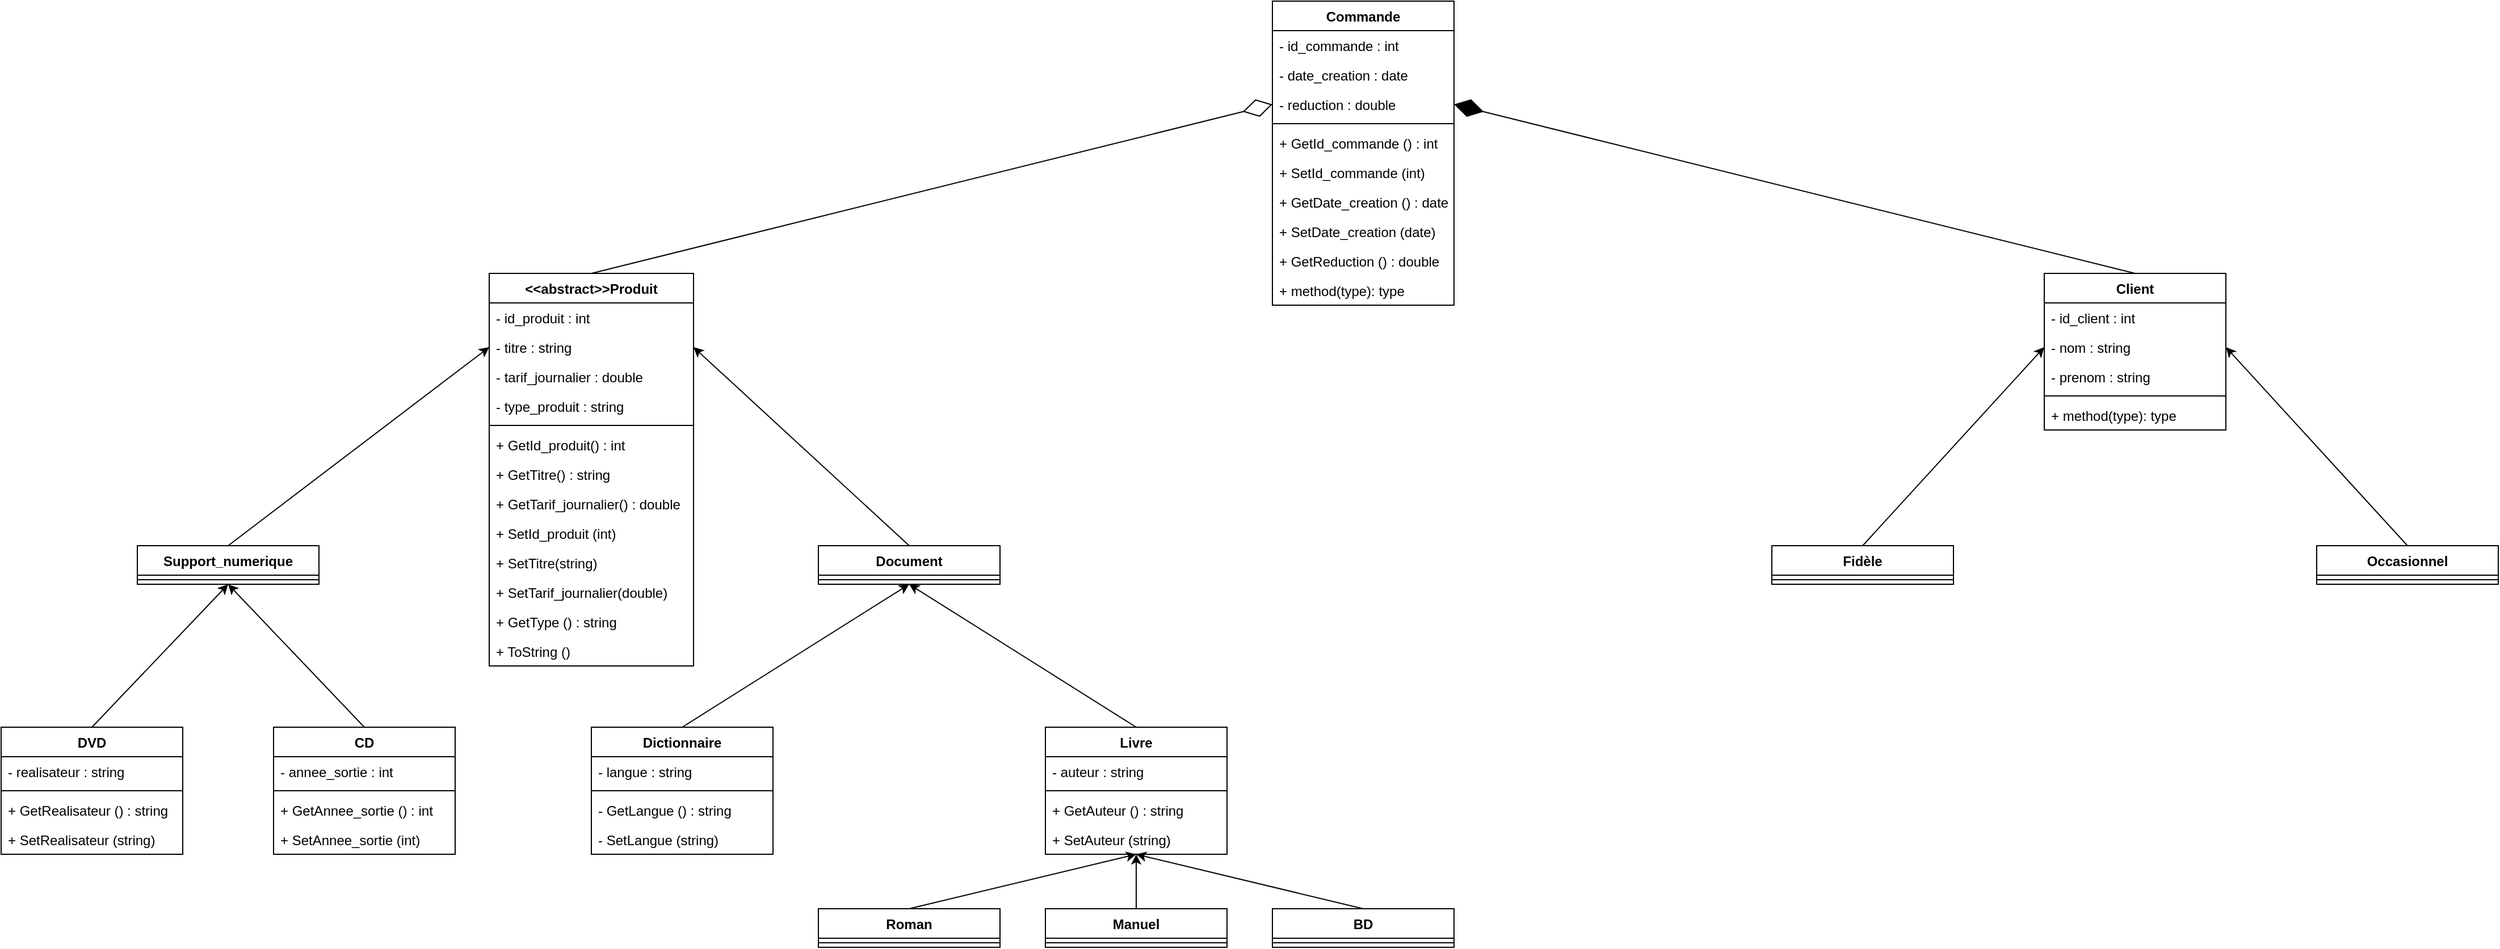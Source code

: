 <mxfile version="12.9.14" type="github">
  <diagram id="Si2locz9k4Dn_10qz3O4" name="Page-1">
    <mxGraphModel dx="1673" dy="1996" grid="1" gridSize="10" guides="1" tooltips="1" connect="1" arrows="1" fold="1" page="1" pageScale="1" pageWidth="850" pageHeight="1100" math="0" shadow="0">
      <root>
        <mxCell id="0" />
        <mxCell id="1" parent="0" />
        <mxCell id="rb-MqD_NAWT4kMZUoV1C-5" value="DVD" style="swimlane;fontStyle=1;align=center;verticalAlign=top;childLayout=stackLayout;horizontal=1;startSize=26;horizontalStack=0;resizeParent=1;resizeParentMax=0;resizeLast=0;collapsible=1;marginBottom=0;" parent="1" vertex="1">
          <mxGeometry x="80" y="480" width="160" height="112" as="geometry" />
        </mxCell>
        <mxCell id="rb-MqD_NAWT4kMZUoV1C-6" value="- realisateur : string" style="text;strokeColor=none;fillColor=none;align=left;verticalAlign=top;spacingLeft=4;spacingRight=4;overflow=hidden;rotatable=0;points=[[0,0.5],[1,0.5]];portConstraint=eastwest;" parent="rb-MqD_NAWT4kMZUoV1C-5" vertex="1">
          <mxGeometry y="26" width="160" height="26" as="geometry" />
        </mxCell>
        <mxCell id="rb-MqD_NAWT4kMZUoV1C-7" value="" style="line;strokeWidth=1;fillColor=none;align=left;verticalAlign=middle;spacingTop=-1;spacingLeft=3;spacingRight=3;rotatable=0;labelPosition=right;points=[];portConstraint=eastwest;" parent="rb-MqD_NAWT4kMZUoV1C-5" vertex="1">
          <mxGeometry y="52" width="160" height="8" as="geometry" />
        </mxCell>
        <mxCell id="-dDH8bVXpHRhX4S_NSb0-21" value="+ GetRealisateur () : string" style="text;strokeColor=none;fillColor=none;align=left;verticalAlign=top;spacingLeft=4;spacingRight=4;overflow=hidden;rotatable=0;points=[[0,0.5],[1,0.5]];portConstraint=eastwest;" vertex="1" parent="rb-MqD_NAWT4kMZUoV1C-5">
          <mxGeometry y="60" width="160" height="26" as="geometry" />
        </mxCell>
        <mxCell id="-dDH8bVXpHRhX4S_NSb0-22" value="+ SetRealisateur (string)" style="text;strokeColor=none;fillColor=none;align=left;verticalAlign=top;spacingLeft=4;spacingRight=4;overflow=hidden;rotatable=0;points=[[0,0.5],[1,0.5]];portConstraint=eastwest;" vertex="1" parent="rb-MqD_NAWT4kMZUoV1C-5">
          <mxGeometry y="86" width="160" height="26" as="geometry" />
        </mxCell>
        <mxCell id="rb-MqD_NAWT4kMZUoV1C-9" value="CD" style="swimlane;fontStyle=1;align=center;verticalAlign=top;childLayout=stackLayout;horizontal=1;startSize=26;horizontalStack=0;resizeParent=1;resizeParentMax=0;resizeLast=0;collapsible=1;marginBottom=0;" parent="1" vertex="1">
          <mxGeometry x="320" y="480" width="160" height="112" as="geometry" />
        </mxCell>
        <mxCell id="rb-MqD_NAWT4kMZUoV1C-10" value="- annee_sortie : int" style="text;strokeColor=none;fillColor=none;align=left;verticalAlign=top;spacingLeft=4;spacingRight=4;overflow=hidden;rotatable=0;points=[[0,0.5],[1,0.5]];portConstraint=eastwest;" parent="rb-MqD_NAWT4kMZUoV1C-9" vertex="1">
          <mxGeometry y="26" width="160" height="26" as="geometry" />
        </mxCell>
        <mxCell id="rb-MqD_NAWT4kMZUoV1C-11" value="" style="line;strokeWidth=1;fillColor=none;align=left;verticalAlign=middle;spacingTop=-1;spacingLeft=3;spacingRight=3;rotatable=0;labelPosition=right;points=[];portConstraint=eastwest;" parent="rb-MqD_NAWT4kMZUoV1C-9" vertex="1">
          <mxGeometry y="52" width="160" height="8" as="geometry" />
        </mxCell>
        <mxCell id="-dDH8bVXpHRhX4S_NSb0-23" value="+ GetAnnee_sortie () : int" style="text;strokeColor=none;fillColor=none;align=left;verticalAlign=top;spacingLeft=4;spacingRight=4;overflow=hidden;rotatable=0;points=[[0,0.5],[1,0.5]];portConstraint=eastwest;" vertex="1" parent="rb-MqD_NAWT4kMZUoV1C-9">
          <mxGeometry y="60" width="160" height="26" as="geometry" />
        </mxCell>
        <mxCell id="-dDH8bVXpHRhX4S_NSb0-24" value="+ SetAnnee_sortie (int)" style="text;strokeColor=none;fillColor=none;align=left;verticalAlign=top;spacingLeft=4;spacingRight=4;overflow=hidden;rotatable=0;points=[[0,0.5],[1,0.5]];portConstraint=eastwest;" vertex="1" parent="rb-MqD_NAWT4kMZUoV1C-9">
          <mxGeometry y="86" width="160" height="26" as="geometry" />
        </mxCell>
        <mxCell id="tzq9qLVQ6whCQIbnyR1z-1" value="Support_numerique" style="swimlane;fontStyle=1;align=center;verticalAlign=top;childLayout=stackLayout;horizontal=1;startSize=26;horizontalStack=0;resizeParent=1;resizeParentMax=0;resizeLast=0;collapsible=1;marginBottom=0;" parent="1" vertex="1">
          <mxGeometry x="200" y="320" width="160" height="34" as="geometry" />
        </mxCell>
        <mxCell id="tzq9qLVQ6whCQIbnyR1z-3" value="" style="line;strokeWidth=1;fillColor=none;align=left;verticalAlign=middle;spacingTop=-1;spacingLeft=3;spacingRight=3;rotatable=0;labelPosition=right;points=[];portConstraint=eastwest;" parent="tzq9qLVQ6whCQIbnyR1z-1" vertex="1">
          <mxGeometry y="26" width="160" height="8" as="geometry" />
        </mxCell>
        <mxCell id="rb-MqD_NAWT4kMZUoV1C-13" value="Document" style="swimlane;fontStyle=1;align=center;verticalAlign=top;childLayout=stackLayout;horizontal=1;startSize=26;horizontalStack=0;resizeParent=1;resizeParentMax=0;resizeLast=0;collapsible=1;marginBottom=0;" parent="1" vertex="1">
          <mxGeometry x="800" y="320" width="160" height="34" as="geometry" />
        </mxCell>
        <mxCell id="rb-MqD_NAWT4kMZUoV1C-15" value="" style="line;strokeWidth=1;fillColor=none;align=left;verticalAlign=middle;spacingTop=-1;spacingLeft=3;spacingRight=3;rotatable=0;labelPosition=right;points=[];portConstraint=eastwest;" parent="rb-MqD_NAWT4kMZUoV1C-13" vertex="1">
          <mxGeometry y="26" width="160" height="8" as="geometry" />
        </mxCell>
        <mxCell id="tzq9qLVQ6whCQIbnyR1z-5" value="" style="endArrow=classic;html=1;entryX=1;entryY=0.5;entryDx=0;entryDy=0;exitX=0.5;exitY=0;exitDx=0;exitDy=0;" parent="1" source="rb-MqD_NAWT4kMZUoV1C-13" target="meF54CxMP4Rzf3T3WrZb-1" edge="1">
          <mxGeometry width="50" height="50" relative="1" as="geometry">
            <mxPoint x="950" y="120" as="sourcePoint" />
            <mxPoint x="750" y="430" as="targetPoint" />
          </mxGeometry>
        </mxCell>
        <mxCell id="tzq9qLVQ6whCQIbnyR1z-6" value="" style="endArrow=classic;html=1;entryX=0;entryY=0.5;entryDx=0;entryDy=0;exitX=0.5;exitY=0;exitDx=0;exitDy=0;" parent="1" source="tzq9qLVQ6whCQIbnyR1z-1" target="meF54CxMP4Rzf3T3WrZb-1" edge="1">
          <mxGeometry width="50" height="50" relative="1" as="geometry">
            <mxPoint x="700" y="480" as="sourcePoint" />
            <mxPoint x="750" y="430" as="targetPoint" />
          </mxGeometry>
        </mxCell>
        <mxCell id="tzq9qLVQ6whCQIbnyR1z-7" value="" style="endArrow=classic;html=1;entryX=0.5;entryY=1;entryDx=0;entryDy=0;exitX=0.5;exitY=0;exitDx=0;exitDy=0;" parent="1" source="rb-MqD_NAWT4kMZUoV1C-21" target="rb-MqD_NAWT4kMZUoV1C-13" edge="1">
          <mxGeometry width="50" height="50" relative="1" as="geometry">
            <mxPoint x="700" y="480" as="sourcePoint" />
            <mxPoint x="750" y="430" as="targetPoint" />
          </mxGeometry>
        </mxCell>
        <mxCell id="tzq9qLVQ6whCQIbnyR1z-8" value="" style="endArrow=classic;html=1;entryX=0.5;entryY=1;entryDx=0;entryDy=0;exitX=0.5;exitY=0;exitDx=0;exitDy=0;" parent="1" source="rb-MqD_NAWT4kMZUoV1C-25" target="rb-MqD_NAWT4kMZUoV1C-13" edge="1">
          <mxGeometry width="50" height="50" relative="1" as="geometry">
            <mxPoint x="700" y="480" as="sourcePoint" />
            <mxPoint x="879.52" y="379.948" as="targetPoint" />
          </mxGeometry>
        </mxCell>
        <mxCell id="tzq9qLVQ6whCQIbnyR1z-9" value="" style="endArrow=classic;html=1;exitX=0.5;exitY=0;exitDx=0;exitDy=0;entryX=0.5;entryY=1;entryDx=0;entryDy=0;" parent="1" source="rb-MqD_NAWT4kMZUoV1C-37" edge="1" target="rb-MqD_NAWT4kMZUoV1C-25">
          <mxGeometry width="50" height="50" relative="1" as="geometry">
            <mxPoint x="780" y="480" as="sourcePoint" />
            <mxPoint x="1080" y="592" as="targetPoint" />
          </mxGeometry>
        </mxCell>
        <mxCell id="tzq9qLVQ6whCQIbnyR1z-10" value="" style="endArrow=classic;html=1;exitX=0.5;exitY=0;exitDx=0;exitDy=0;entryX=0.5;entryY=1;entryDx=0;entryDy=0;" parent="1" source="rb-MqD_NAWT4kMZUoV1C-33" target="rb-MqD_NAWT4kMZUoV1C-25" edge="1">
          <mxGeometry width="50" height="50" relative="1" as="geometry">
            <mxPoint x="1290" y="650" as="sourcePoint" />
            <mxPoint x="1070" y="570" as="targetPoint" />
          </mxGeometry>
        </mxCell>
        <mxCell id="tzq9qLVQ6whCQIbnyR1z-11" value="" style="endArrow=classic;html=1;exitX=0.5;exitY=0;exitDx=0;exitDy=0;entryX=0.5;entryY=1;entryDx=0;entryDy=0;" parent="1" source="rb-MqD_NAWT4kMZUoV1C-29" edge="1" target="rb-MqD_NAWT4kMZUoV1C-25">
          <mxGeometry width="50" height="50" relative="1" as="geometry">
            <mxPoint x="1090" y="650" as="sourcePoint" />
            <mxPoint x="1080" y="592" as="targetPoint" />
          </mxGeometry>
        </mxCell>
        <mxCell id="tzq9qLVQ6whCQIbnyR1z-12" value="" style="endArrow=classic;html=1;exitX=0.5;exitY=0;exitDx=0;exitDy=0;entryX=0.5;entryY=1;entryDx=0;entryDy=0;" parent="1" source="rb-MqD_NAWT4kMZUoV1C-9" edge="1" target="tzq9qLVQ6whCQIbnyR1z-1">
          <mxGeometry width="50" height="50" relative="1" as="geometry">
            <mxPoint x="279.76" y="480" as="sourcePoint" />
            <mxPoint x="279.76" y="406" as="targetPoint" />
          </mxGeometry>
        </mxCell>
        <mxCell id="tzq9qLVQ6whCQIbnyR1z-13" value="" style="endArrow=classic;html=1;exitX=0.5;exitY=0;exitDx=0;exitDy=0;entryX=0.5;entryY=1;entryDx=0;entryDy=0;" parent="1" source="rb-MqD_NAWT4kMZUoV1C-5" edge="1" target="tzq9qLVQ6whCQIbnyR1z-1">
          <mxGeometry width="50" height="50" relative="1" as="geometry">
            <mxPoint x="279.76" y="480" as="sourcePoint" />
            <mxPoint x="279.76" y="406" as="targetPoint" />
          </mxGeometry>
        </mxCell>
        <mxCell id="tzq9qLVQ6whCQIbnyR1z-27" value="" style="endArrow=diamondThin;endFill=1;endSize=24;html=1;exitX=0.5;exitY=0;exitDx=0;exitDy=0;entryX=1;entryY=0.5;entryDx=0;entryDy=0;" parent="1" source="tzq9qLVQ6whCQIbnyR1z-14" target="tzq9qLVQ6whCQIbnyR1z-25" edge="1">
          <mxGeometry width="160" relative="1" as="geometry">
            <mxPoint x="1170" y="130" as="sourcePoint" />
            <mxPoint x="1450" y="-30" as="targetPoint" />
          </mxGeometry>
        </mxCell>
        <mxCell id="tzq9qLVQ6whCQIbnyR1z-30" value="" style="endArrow=diamondThin;endFill=0;endSize=24;html=1;entryX=0;entryY=0.5;entryDx=0;entryDy=0;exitX=0.5;exitY=0;exitDx=0;exitDy=0;" parent="1" source="rb-MqD_NAWT4kMZUoV1C-1" target="tzq9qLVQ6whCQIbnyR1z-25" edge="1">
          <mxGeometry width="160" relative="1" as="geometry">
            <mxPoint x="1170" y="130" as="sourcePoint" />
            <mxPoint x="1330" y="130" as="targetPoint" />
          </mxGeometry>
        </mxCell>
        <mxCell id="rb-MqD_NAWT4kMZUoV1C-21" value="Dictionnaire" style="swimlane;fontStyle=1;align=center;verticalAlign=top;childLayout=stackLayout;horizontal=1;startSize=26;horizontalStack=0;resizeParent=1;resizeParentMax=0;resizeLast=0;collapsible=1;marginBottom=0;" parent="1" vertex="1">
          <mxGeometry x="600" y="480" width="160" height="112" as="geometry" />
        </mxCell>
        <mxCell id="rb-MqD_NAWT4kMZUoV1C-22" value="- langue : string" style="text;strokeColor=none;fillColor=none;align=left;verticalAlign=top;spacingLeft=4;spacingRight=4;overflow=hidden;rotatable=0;points=[[0,0.5],[1,0.5]];portConstraint=eastwest;" parent="rb-MqD_NAWT4kMZUoV1C-21" vertex="1">
          <mxGeometry y="26" width="160" height="26" as="geometry" />
        </mxCell>
        <mxCell id="rb-MqD_NAWT4kMZUoV1C-23" value="" style="line;strokeWidth=1;fillColor=none;align=left;verticalAlign=middle;spacingTop=-1;spacingLeft=3;spacingRight=3;rotatable=0;labelPosition=right;points=[];portConstraint=eastwest;" parent="rb-MqD_NAWT4kMZUoV1C-21" vertex="1">
          <mxGeometry y="52" width="160" height="8" as="geometry" />
        </mxCell>
        <mxCell id="-dDH8bVXpHRhX4S_NSb0-10" value="- GetLangue () : string" style="text;strokeColor=none;fillColor=none;align=left;verticalAlign=top;spacingLeft=4;spacingRight=4;overflow=hidden;rotatable=0;points=[[0,0.5],[1,0.5]];portConstraint=eastwest;" vertex="1" parent="rb-MqD_NAWT4kMZUoV1C-21">
          <mxGeometry y="60" width="160" height="26" as="geometry" />
        </mxCell>
        <mxCell id="-dDH8bVXpHRhX4S_NSb0-12" value="- SetLangue (string)" style="text;strokeColor=none;fillColor=none;align=left;verticalAlign=top;spacingLeft=4;spacingRight=4;overflow=hidden;rotatable=0;points=[[0,0.5],[1,0.5]];portConstraint=eastwest;" vertex="1" parent="rb-MqD_NAWT4kMZUoV1C-21">
          <mxGeometry y="86" width="160" height="26" as="geometry" />
        </mxCell>
        <mxCell id="rb-MqD_NAWT4kMZUoV1C-37" value="BD" style="swimlane;fontStyle=1;align=center;verticalAlign=top;childLayout=stackLayout;horizontal=1;startSize=26;horizontalStack=0;resizeParent=1;resizeParentMax=0;resizeLast=0;collapsible=1;marginBottom=0;" parent="1" vertex="1">
          <mxGeometry x="1200" y="640" width="160" height="34" as="geometry" />
        </mxCell>
        <mxCell id="rb-MqD_NAWT4kMZUoV1C-39" value="" style="line;strokeWidth=1;fillColor=none;align=left;verticalAlign=middle;spacingTop=-1;spacingLeft=3;spacingRight=3;rotatable=0;labelPosition=right;points=[];portConstraint=eastwest;" parent="rb-MqD_NAWT4kMZUoV1C-37" vertex="1">
          <mxGeometry y="26" width="160" height="8" as="geometry" />
        </mxCell>
        <mxCell id="rb-MqD_NAWT4kMZUoV1C-33" value="Manuel" style="swimlane;fontStyle=1;align=center;verticalAlign=top;childLayout=stackLayout;horizontal=1;startSize=26;horizontalStack=0;resizeParent=1;resizeParentMax=0;resizeLast=0;collapsible=1;marginBottom=0;" parent="1" vertex="1">
          <mxGeometry x="1000" y="640" width="160" height="34" as="geometry" />
        </mxCell>
        <mxCell id="rb-MqD_NAWT4kMZUoV1C-35" value="" style="line;strokeWidth=1;fillColor=none;align=left;verticalAlign=middle;spacingTop=-1;spacingLeft=3;spacingRight=3;rotatable=0;labelPosition=right;points=[];portConstraint=eastwest;" parent="rb-MqD_NAWT4kMZUoV1C-33" vertex="1">
          <mxGeometry y="26" width="160" height="8" as="geometry" />
        </mxCell>
        <mxCell id="rb-MqD_NAWT4kMZUoV1C-29" value="Roman" style="swimlane;fontStyle=1;align=center;verticalAlign=top;childLayout=stackLayout;horizontal=1;startSize=26;horizontalStack=0;resizeParent=1;resizeParentMax=0;resizeLast=0;collapsible=1;marginBottom=0;" parent="1" vertex="1">
          <mxGeometry x="800" y="640" width="160" height="34" as="geometry" />
        </mxCell>
        <mxCell id="rb-MqD_NAWT4kMZUoV1C-31" value="" style="line;strokeWidth=1;fillColor=none;align=left;verticalAlign=middle;spacingTop=-1;spacingLeft=3;spacingRight=3;rotatable=0;labelPosition=right;points=[];portConstraint=eastwest;" parent="rb-MqD_NAWT4kMZUoV1C-29" vertex="1">
          <mxGeometry y="26" width="160" height="8" as="geometry" />
        </mxCell>
        <mxCell id="rb-MqD_NAWT4kMZUoV1C-1" value="&lt;&lt;abstract&gt;&gt;Produit" style="swimlane;fontStyle=1;align=center;verticalAlign=top;childLayout=stackLayout;horizontal=1;startSize=26;horizontalStack=0;resizeParent=1;resizeParentMax=0;resizeLast=0;collapsible=1;marginBottom=0;" parent="1" vertex="1">
          <mxGeometry x="510" y="80" width="180" height="346" as="geometry" />
        </mxCell>
        <mxCell id="rb-MqD_NAWT4kMZUoV1C-2" value="- id_produit : int" style="text;strokeColor=none;fillColor=none;align=left;verticalAlign=top;spacingLeft=4;spacingRight=4;overflow=hidden;rotatable=0;points=[[0,0.5],[1,0.5]];portConstraint=eastwest;" parent="rb-MqD_NAWT4kMZUoV1C-1" vertex="1">
          <mxGeometry y="26" width="180" height="26" as="geometry" />
        </mxCell>
        <mxCell id="meF54CxMP4Rzf3T3WrZb-1" value="- titre : string" style="text;strokeColor=none;fillColor=none;align=left;verticalAlign=top;spacingLeft=4;spacingRight=4;overflow=hidden;rotatable=0;points=[[0,0.5],[1,0.5]];portConstraint=eastwest;" parent="rb-MqD_NAWT4kMZUoV1C-1" vertex="1">
          <mxGeometry y="52" width="180" height="26" as="geometry" />
        </mxCell>
        <mxCell id="meF54CxMP4Rzf3T3WrZb-2" value="- tarif_journalier : double" style="text;strokeColor=none;fillColor=none;align=left;verticalAlign=top;spacingLeft=4;spacingRight=4;overflow=hidden;rotatable=0;points=[[0,0.5],[1,0.5]];portConstraint=eastwest;" parent="rb-MqD_NAWT4kMZUoV1C-1" vertex="1">
          <mxGeometry y="78" width="180" height="26" as="geometry" />
        </mxCell>
        <mxCell id="-dDH8bVXpHRhX4S_NSb0-15" value="- type_produit : string" style="text;strokeColor=none;fillColor=none;align=left;verticalAlign=top;spacingLeft=4;spacingRight=4;overflow=hidden;rotatable=0;points=[[0,0.5],[1,0.5]];portConstraint=eastwest;" vertex="1" parent="rb-MqD_NAWT4kMZUoV1C-1">
          <mxGeometry y="104" width="180" height="26" as="geometry" />
        </mxCell>
        <mxCell id="rb-MqD_NAWT4kMZUoV1C-3" value="" style="line;strokeWidth=1;fillColor=none;align=left;verticalAlign=middle;spacingTop=-1;spacingLeft=3;spacingRight=3;rotatable=0;labelPosition=right;points=[];portConstraint=eastwest;" parent="rb-MqD_NAWT4kMZUoV1C-1" vertex="1">
          <mxGeometry y="130" width="180" height="8" as="geometry" />
        </mxCell>
        <mxCell id="rb-MqD_NAWT4kMZUoV1C-4" value="+ GetId_produit() : int" style="text;strokeColor=none;fillColor=none;align=left;verticalAlign=top;spacingLeft=4;spacingRight=4;overflow=hidden;rotatable=0;points=[[0,0.5],[1,0.5]];portConstraint=eastwest;" parent="rb-MqD_NAWT4kMZUoV1C-1" vertex="1">
          <mxGeometry y="138" width="180" height="26" as="geometry" />
        </mxCell>
        <mxCell id="tzq9qLVQ6whCQIbnyR1z-31" value="+ GetTitre() : string" style="text;strokeColor=none;fillColor=none;align=left;verticalAlign=top;spacingLeft=4;spacingRight=4;overflow=hidden;rotatable=0;points=[[0,0.5],[1,0.5]];portConstraint=eastwest;" parent="rb-MqD_NAWT4kMZUoV1C-1" vertex="1">
          <mxGeometry y="164" width="180" height="26" as="geometry" />
        </mxCell>
        <mxCell id="tzq9qLVQ6whCQIbnyR1z-32" value="+ GetTarif_journalier() : double" style="text;strokeColor=none;fillColor=none;align=left;verticalAlign=top;spacingLeft=4;spacingRight=4;overflow=hidden;rotatable=0;points=[[0,0.5],[1,0.5]];portConstraint=eastwest;" parent="rb-MqD_NAWT4kMZUoV1C-1" vertex="1">
          <mxGeometry y="190" width="180" height="26" as="geometry" />
        </mxCell>
        <mxCell id="tzq9qLVQ6whCQIbnyR1z-36" value="+ SetId_produit (int)" style="text;strokeColor=none;fillColor=none;align=left;verticalAlign=top;spacingLeft=4;spacingRight=4;overflow=hidden;rotatable=0;points=[[0,0.5],[1,0.5]];portConstraint=eastwest;" parent="rb-MqD_NAWT4kMZUoV1C-1" vertex="1">
          <mxGeometry y="216" width="180" height="26" as="geometry" />
        </mxCell>
        <mxCell id="tzq9qLVQ6whCQIbnyR1z-34" value="+ SetTitre(string)" style="text;strokeColor=none;fillColor=none;align=left;verticalAlign=top;spacingLeft=4;spacingRight=4;overflow=hidden;rotatable=0;points=[[0,0.5],[1,0.5]];portConstraint=eastwest;" parent="rb-MqD_NAWT4kMZUoV1C-1" vertex="1">
          <mxGeometry y="242" width="180" height="26" as="geometry" />
        </mxCell>
        <mxCell id="tzq9qLVQ6whCQIbnyR1z-35" value="+ SetTarif_journalier(double)" style="text;strokeColor=none;fillColor=none;align=left;verticalAlign=top;spacingLeft=4;spacingRight=4;overflow=hidden;rotatable=0;points=[[0,0.5],[1,0.5]];portConstraint=eastwest;" parent="rb-MqD_NAWT4kMZUoV1C-1" vertex="1">
          <mxGeometry y="268" width="180" height="26" as="geometry" />
        </mxCell>
        <mxCell id="-dDH8bVXpHRhX4S_NSb0-16" value="+ GetType () : string" style="text;strokeColor=none;fillColor=none;align=left;verticalAlign=top;spacingLeft=4;spacingRight=4;overflow=hidden;rotatable=0;points=[[0,0.5],[1,0.5]];portConstraint=eastwest;" vertex="1" parent="rb-MqD_NAWT4kMZUoV1C-1">
          <mxGeometry y="294" width="180" height="26" as="geometry" />
        </mxCell>
        <mxCell id="tzq9qLVQ6whCQIbnyR1z-37" value="+ ToString ()" style="text;strokeColor=none;fillColor=none;align=left;verticalAlign=top;spacingLeft=4;spacingRight=4;overflow=hidden;rotatable=0;points=[[0,0.5],[1,0.5]];portConstraint=eastwest;" parent="rb-MqD_NAWT4kMZUoV1C-1" vertex="1">
          <mxGeometry y="320" width="180" height="26" as="geometry" />
        </mxCell>
        <mxCell id="tzq9qLVQ6whCQIbnyR1z-14" value="Client" style="swimlane;fontStyle=1;align=center;verticalAlign=top;childLayout=stackLayout;horizontal=1;startSize=26;horizontalStack=0;resizeParent=1;resizeParentMax=0;resizeLast=0;collapsible=1;marginBottom=0;" parent="1" vertex="1">
          <mxGeometry x="1880" y="80" width="160" height="138" as="geometry" />
        </mxCell>
        <mxCell id="tzq9qLVQ6whCQIbnyR1z-15" value="- id_client : int&#xa;" style="text;strokeColor=none;fillColor=none;align=left;verticalAlign=top;spacingLeft=4;spacingRight=4;overflow=hidden;rotatable=0;points=[[0,0.5],[1,0.5]];portConstraint=eastwest;" parent="tzq9qLVQ6whCQIbnyR1z-14" vertex="1">
          <mxGeometry y="26" width="160" height="26" as="geometry" />
        </mxCell>
        <mxCell id="tzq9qLVQ6whCQIbnyR1z-19" value="- nom : string" style="text;strokeColor=none;fillColor=none;align=left;verticalAlign=top;spacingLeft=4;spacingRight=4;overflow=hidden;rotatable=0;points=[[0,0.5],[1,0.5]];portConstraint=eastwest;" parent="tzq9qLVQ6whCQIbnyR1z-14" vertex="1">
          <mxGeometry y="52" width="160" height="26" as="geometry" />
        </mxCell>
        <mxCell id="tzq9qLVQ6whCQIbnyR1z-18" value="- prenom : string" style="text;strokeColor=none;fillColor=none;align=left;verticalAlign=top;spacingLeft=4;spacingRight=4;overflow=hidden;rotatable=0;points=[[0,0.5],[1,0.5]];portConstraint=eastwest;" parent="tzq9qLVQ6whCQIbnyR1z-14" vertex="1">
          <mxGeometry y="78" width="160" height="26" as="geometry" />
        </mxCell>
        <mxCell id="tzq9qLVQ6whCQIbnyR1z-16" value="" style="line;strokeWidth=1;fillColor=none;align=left;verticalAlign=middle;spacingTop=-1;spacingLeft=3;spacingRight=3;rotatable=0;labelPosition=right;points=[];portConstraint=eastwest;" parent="tzq9qLVQ6whCQIbnyR1z-14" vertex="1">
          <mxGeometry y="104" width="160" height="8" as="geometry" />
        </mxCell>
        <mxCell id="tzq9qLVQ6whCQIbnyR1z-17" value="+ method(type): type" style="text;strokeColor=none;fillColor=none;align=left;verticalAlign=top;spacingLeft=4;spacingRight=4;overflow=hidden;rotatable=0;points=[[0,0.5],[1,0.5]];portConstraint=eastwest;" parent="tzq9qLVQ6whCQIbnyR1z-14" vertex="1">
          <mxGeometry y="112" width="160" height="26" as="geometry" />
        </mxCell>
        <mxCell id="ZclIeGAqn-7BksEOSLTx-1" value="Fidèle" style="swimlane;fontStyle=1;align=center;verticalAlign=top;childLayout=stackLayout;horizontal=1;startSize=26;horizontalStack=0;resizeParent=1;resizeParentMax=0;resizeLast=0;collapsible=1;marginBottom=0;" parent="1" vertex="1">
          <mxGeometry x="1640" y="320" width="160" height="34" as="geometry" />
        </mxCell>
        <mxCell id="ZclIeGAqn-7BksEOSLTx-3" value="" style="line;strokeWidth=1;fillColor=none;align=left;verticalAlign=middle;spacingTop=-1;spacingLeft=3;spacingRight=3;rotatable=0;labelPosition=right;points=[];portConstraint=eastwest;" parent="ZclIeGAqn-7BksEOSLTx-1" vertex="1">
          <mxGeometry y="26" width="160" height="8" as="geometry" />
        </mxCell>
        <mxCell id="ZclIeGAqn-7BksEOSLTx-5" value="Occasionnel" style="swimlane;fontStyle=1;align=center;verticalAlign=top;childLayout=stackLayout;horizontal=1;startSize=26;horizontalStack=0;resizeParent=1;resizeParentMax=0;resizeLast=0;collapsible=1;marginBottom=0;" parent="1" vertex="1">
          <mxGeometry x="2120" y="320" width="160" height="34" as="geometry" />
        </mxCell>
        <mxCell id="ZclIeGAqn-7BksEOSLTx-7" value="" style="line;strokeWidth=1;fillColor=none;align=left;verticalAlign=middle;spacingTop=-1;spacingLeft=3;spacingRight=3;rotatable=0;labelPosition=right;points=[];portConstraint=eastwest;" parent="ZclIeGAqn-7BksEOSLTx-5" vertex="1">
          <mxGeometry y="26" width="160" height="8" as="geometry" />
        </mxCell>
        <mxCell id="rb-MqD_NAWT4kMZUoV1C-25" value="Livre" style="swimlane;fontStyle=1;align=center;verticalAlign=top;childLayout=stackLayout;horizontal=1;startSize=26;horizontalStack=0;resizeParent=1;resizeParentMax=0;resizeLast=0;collapsible=1;marginBottom=0;fillColor=#ffffff;" parent="1" vertex="1">
          <mxGeometry x="1000" y="480" width="160" height="112" as="geometry" />
        </mxCell>
        <mxCell id="rb-MqD_NAWT4kMZUoV1C-26" value="- auteur : string" style="text;strokeColor=none;fillColor=none;align=left;verticalAlign=top;spacingLeft=4;spacingRight=4;overflow=hidden;rotatable=0;points=[[0,0.5],[1,0.5]];portConstraint=eastwest;" parent="rb-MqD_NAWT4kMZUoV1C-25" vertex="1">
          <mxGeometry y="26" width="160" height="26" as="geometry" />
        </mxCell>
        <mxCell id="rb-MqD_NAWT4kMZUoV1C-27" value="" style="line;strokeWidth=1;fillColor=none;align=left;verticalAlign=middle;spacingTop=-1;spacingLeft=3;spacingRight=3;rotatable=0;labelPosition=right;points=[];portConstraint=eastwest;" parent="rb-MqD_NAWT4kMZUoV1C-25" vertex="1">
          <mxGeometry y="52" width="160" height="8" as="geometry" />
        </mxCell>
        <mxCell id="rb-MqD_NAWT4kMZUoV1C-28" value="+ GetAuteur () : string" style="text;strokeColor=none;fillColor=none;align=left;verticalAlign=top;spacingLeft=4;spacingRight=4;overflow=hidden;rotatable=0;points=[[0,0.5],[1,0.5]];portConstraint=eastwest;" parent="rb-MqD_NAWT4kMZUoV1C-25" vertex="1">
          <mxGeometry y="60" width="160" height="26" as="geometry" />
        </mxCell>
        <mxCell id="tzq9qLVQ6whCQIbnyR1z-46" value="+ SetAuteur (string)" style="text;strokeColor=none;fillColor=none;align=left;verticalAlign=top;spacingLeft=4;spacingRight=4;overflow=hidden;rotatable=0;points=[[0,0.5],[1,0.5]];portConstraint=eastwest;" parent="rb-MqD_NAWT4kMZUoV1C-25" vertex="1">
          <mxGeometry y="86" width="160" height="26" as="geometry" />
        </mxCell>
        <mxCell id="-dDH8bVXpHRhX4S_NSb0-17" value="" style="endArrow=classic;html=1;entryX=0;entryY=0.5;entryDx=0;entryDy=0;exitX=0.5;exitY=0;exitDx=0;exitDy=0;" edge="1" parent="1" source="ZclIeGAqn-7BksEOSLTx-1" target="tzq9qLVQ6whCQIbnyR1z-19">
          <mxGeometry width="50" height="50" relative="1" as="geometry">
            <mxPoint x="1660" y="400" as="sourcePoint" />
            <mxPoint x="1710" y="350" as="targetPoint" />
          </mxGeometry>
        </mxCell>
        <mxCell id="-dDH8bVXpHRhX4S_NSb0-18" value="" style="endArrow=classic;html=1;entryX=1;entryY=0.5;entryDx=0;entryDy=0;exitX=0.5;exitY=0;exitDx=0;exitDy=0;" edge="1" parent="1" source="ZclIeGAqn-7BksEOSLTx-5" target="tzq9qLVQ6whCQIbnyR1z-19">
          <mxGeometry width="50" height="50" relative="1" as="geometry">
            <mxPoint x="2200" y="310" as="sourcePoint" />
            <mxPoint x="1710" y="350" as="targetPoint" />
          </mxGeometry>
        </mxCell>
        <mxCell id="tzq9qLVQ6whCQIbnyR1z-20" value="Commande" style="swimlane;fontStyle=1;align=center;verticalAlign=top;childLayout=stackLayout;horizontal=1;startSize=26;horizontalStack=0;resizeParent=1;resizeParentMax=0;resizeLast=0;collapsible=1;marginBottom=0;" parent="1" vertex="1">
          <mxGeometry x="1200" y="-160" width="160" height="268" as="geometry" />
        </mxCell>
        <mxCell id="tzq9qLVQ6whCQIbnyR1z-21" value="- id_commande : int" style="text;strokeColor=none;fillColor=none;align=left;verticalAlign=top;spacingLeft=4;spacingRight=4;overflow=hidden;rotatable=0;points=[[0,0.5],[1,0.5]];portConstraint=eastwest;" parent="tzq9qLVQ6whCQIbnyR1z-20" vertex="1">
          <mxGeometry y="26" width="160" height="26" as="geometry" />
        </mxCell>
        <mxCell id="tzq9qLVQ6whCQIbnyR1z-24" value="- date_creation : date" style="text;strokeColor=none;fillColor=none;align=left;verticalAlign=top;spacingLeft=4;spacingRight=4;overflow=hidden;rotatable=0;points=[[0,0.5],[1,0.5]];portConstraint=eastwest;" parent="tzq9qLVQ6whCQIbnyR1z-20" vertex="1">
          <mxGeometry y="52" width="160" height="26" as="geometry" />
        </mxCell>
        <mxCell id="tzq9qLVQ6whCQIbnyR1z-25" value="- reduction : double" style="text;strokeColor=none;fillColor=none;align=left;verticalAlign=top;spacingLeft=4;spacingRight=4;overflow=hidden;rotatable=0;points=[[0,0.5],[1,0.5]];portConstraint=eastwest;" parent="tzq9qLVQ6whCQIbnyR1z-20" vertex="1">
          <mxGeometry y="78" width="160" height="26" as="geometry" />
        </mxCell>
        <mxCell id="tzq9qLVQ6whCQIbnyR1z-22" value="" style="line;strokeWidth=1;fillColor=none;align=left;verticalAlign=middle;spacingTop=-1;spacingLeft=3;spacingRight=3;rotatable=0;labelPosition=right;points=[];portConstraint=eastwest;" parent="tzq9qLVQ6whCQIbnyR1z-20" vertex="1">
          <mxGeometry y="104" width="160" height="8" as="geometry" />
        </mxCell>
        <mxCell id="tzq9qLVQ6whCQIbnyR1z-47" value="+ GetId_commande () : int" style="text;strokeColor=none;fillColor=none;align=left;verticalAlign=top;spacingLeft=4;spacingRight=4;overflow=hidden;rotatable=0;points=[[0,0.5],[1,0.5]];portConstraint=eastwest;" parent="tzq9qLVQ6whCQIbnyR1z-20" vertex="1">
          <mxGeometry y="112" width="160" height="26" as="geometry" />
        </mxCell>
        <mxCell id="tzq9qLVQ6whCQIbnyR1z-48" value="+ SetId_commande (int)" style="text;strokeColor=none;fillColor=none;align=left;verticalAlign=top;spacingLeft=4;spacingRight=4;overflow=hidden;rotatable=0;points=[[0,0.5],[1,0.5]];portConstraint=eastwest;" parent="tzq9qLVQ6whCQIbnyR1z-20" vertex="1">
          <mxGeometry y="138" width="160" height="26" as="geometry" />
        </mxCell>
        <mxCell id="tzq9qLVQ6whCQIbnyR1z-49" value="+ GetDate_creation () : date" style="text;strokeColor=none;fillColor=none;align=left;verticalAlign=top;spacingLeft=4;spacingRight=4;overflow=hidden;rotatable=0;points=[[0,0.5],[1,0.5]];portConstraint=eastwest;" parent="tzq9qLVQ6whCQIbnyR1z-20" vertex="1">
          <mxGeometry y="164" width="160" height="26" as="geometry" />
        </mxCell>
        <mxCell id="tzq9qLVQ6whCQIbnyR1z-50" value="+ SetDate_creation (date)" style="text;strokeColor=none;fillColor=none;align=left;verticalAlign=top;spacingLeft=4;spacingRight=4;overflow=hidden;rotatable=0;points=[[0,0.5],[1,0.5]];portConstraint=eastwest;" parent="tzq9qLVQ6whCQIbnyR1z-20" vertex="1">
          <mxGeometry y="190" width="160" height="26" as="geometry" />
        </mxCell>
        <mxCell id="-dDH8bVXpHRhX4S_NSb0-1" value="+ GetReduction () : double" style="text;strokeColor=none;fillColor=none;align=left;verticalAlign=top;spacingLeft=4;spacingRight=4;overflow=hidden;rotatable=0;points=[[0,0.5],[1,0.5]];portConstraint=eastwest;" vertex="1" parent="tzq9qLVQ6whCQIbnyR1z-20">
          <mxGeometry y="216" width="160" height="26" as="geometry" />
        </mxCell>
        <mxCell id="tzq9qLVQ6whCQIbnyR1z-23" value="+ method(type): type" style="text;strokeColor=none;fillColor=none;align=left;verticalAlign=top;spacingLeft=4;spacingRight=4;overflow=hidden;rotatable=0;points=[[0,0.5],[1,0.5]];portConstraint=eastwest;" parent="tzq9qLVQ6whCQIbnyR1z-20" vertex="1">
          <mxGeometry y="242" width="160" height="26" as="geometry" />
        </mxCell>
      </root>
    </mxGraphModel>
  </diagram>
</mxfile>
